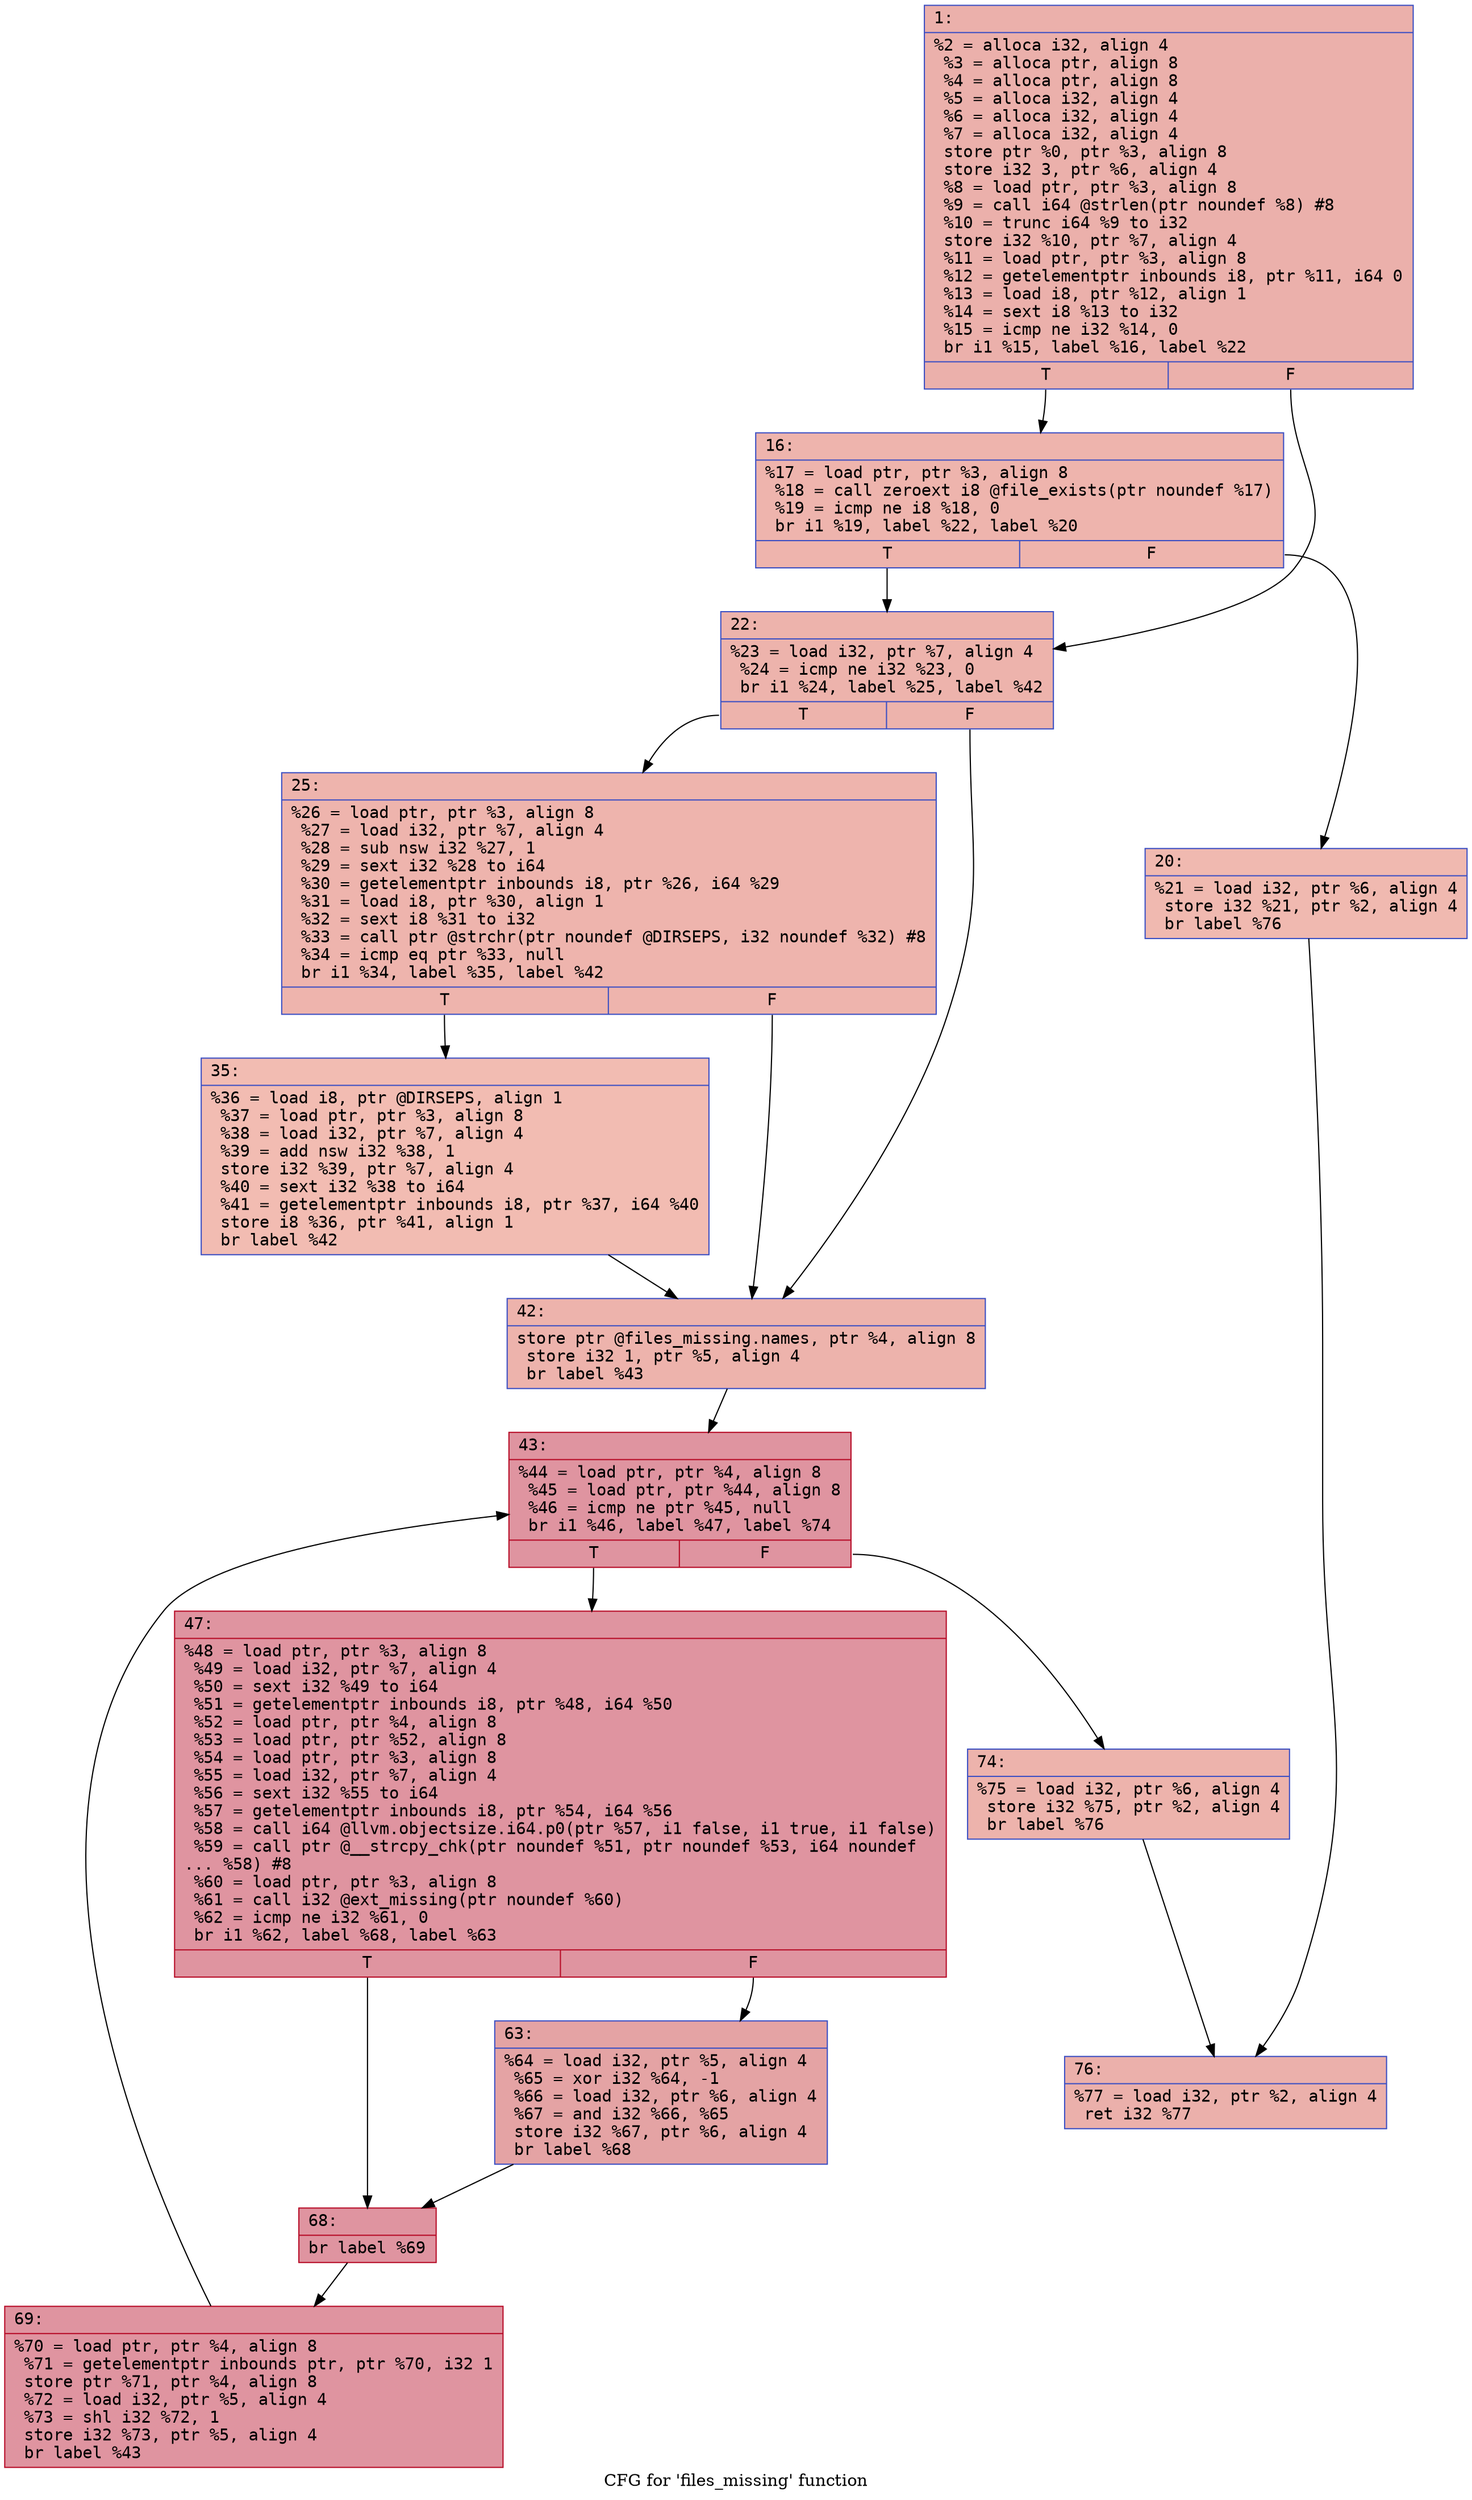 digraph "CFG for 'files_missing' function" {
	label="CFG for 'files_missing' function";

	Node0x60000196f070 [shape=record,color="#3d50c3ff", style=filled, fillcolor="#d24b4070" fontname="Courier",label="{1:\l|  %2 = alloca i32, align 4\l  %3 = alloca ptr, align 8\l  %4 = alloca ptr, align 8\l  %5 = alloca i32, align 4\l  %6 = alloca i32, align 4\l  %7 = alloca i32, align 4\l  store ptr %0, ptr %3, align 8\l  store i32 3, ptr %6, align 4\l  %8 = load ptr, ptr %3, align 8\l  %9 = call i64 @strlen(ptr noundef %8) #8\l  %10 = trunc i64 %9 to i32\l  store i32 %10, ptr %7, align 4\l  %11 = load ptr, ptr %3, align 8\l  %12 = getelementptr inbounds i8, ptr %11, i64 0\l  %13 = load i8, ptr %12, align 1\l  %14 = sext i8 %13 to i32\l  %15 = icmp ne i32 %14, 0\l  br i1 %15, label %16, label %22\l|{<s0>T|<s1>F}}"];
	Node0x60000196f070:s0 -> Node0x60000196f0c0[tooltip="1 -> 16\nProbability 62.50%" ];
	Node0x60000196f070:s1 -> Node0x60000196f160[tooltip="1 -> 22\nProbability 37.50%" ];
	Node0x60000196f0c0 [shape=record,color="#3d50c3ff", style=filled, fillcolor="#d8564670" fontname="Courier",label="{16:\l|  %17 = load ptr, ptr %3, align 8\l  %18 = call zeroext i8 @file_exists(ptr noundef %17)\l  %19 = icmp ne i8 %18, 0\l  br i1 %19, label %22, label %20\l|{<s0>T|<s1>F}}"];
	Node0x60000196f0c0:s0 -> Node0x60000196f160[tooltip="16 -> 22\nProbability 62.50%" ];
	Node0x60000196f0c0:s1 -> Node0x60000196f110[tooltip="16 -> 20\nProbability 37.50%" ];
	Node0x60000196f110 [shape=record,color="#3d50c3ff", style=filled, fillcolor="#de614d70" fontname="Courier",label="{20:\l|  %21 = load i32, ptr %6, align 4\l  store i32 %21, ptr %2, align 4\l  br label %76\l}"];
	Node0x60000196f110 -> Node0x60000196f480[tooltip="20 -> 76\nProbability 100.00%" ];
	Node0x60000196f160 [shape=record,color="#3d50c3ff", style=filled, fillcolor="#d6524470" fontname="Courier",label="{22:\l|  %23 = load i32, ptr %7, align 4\l  %24 = icmp ne i32 %23, 0\l  br i1 %24, label %25, label %42\l|{<s0>T|<s1>F}}"];
	Node0x60000196f160:s0 -> Node0x60000196f1b0[tooltip="22 -> 25\nProbability 62.50%" ];
	Node0x60000196f160:s1 -> Node0x60000196f250[tooltip="22 -> 42\nProbability 37.50%" ];
	Node0x60000196f1b0 [shape=record,color="#3d50c3ff", style=filled, fillcolor="#d8564670" fontname="Courier",label="{25:\l|  %26 = load ptr, ptr %3, align 8\l  %27 = load i32, ptr %7, align 4\l  %28 = sub nsw i32 %27, 1\l  %29 = sext i32 %28 to i64\l  %30 = getelementptr inbounds i8, ptr %26, i64 %29\l  %31 = load i8, ptr %30, align 1\l  %32 = sext i8 %31 to i32\l  %33 = call ptr @strchr(ptr noundef @DIRSEPS, i32 noundef %32) #8\l  %34 = icmp eq ptr %33, null\l  br i1 %34, label %35, label %42\l|{<s0>T|<s1>F}}"];
	Node0x60000196f1b0:s0 -> Node0x60000196f200[tooltip="25 -> 35\nProbability 37.50%" ];
	Node0x60000196f1b0:s1 -> Node0x60000196f250[tooltip="25 -> 42\nProbability 62.50%" ];
	Node0x60000196f200 [shape=record,color="#3d50c3ff", style=filled, fillcolor="#e1675170" fontname="Courier",label="{35:\l|  %36 = load i8, ptr @DIRSEPS, align 1\l  %37 = load ptr, ptr %3, align 8\l  %38 = load i32, ptr %7, align 4\l  %39 = add nsw i32 %38, 1\l  store i32 %39, ptr %7, align 4\l  %40 = sext i32 %38 to i64\l  %41 = getelementptr inbounds i8, ptr %37, i64 %40\l  store i8 %36, ptr %41, align 1\l  br label %42\l}"];
	Node0x60000196f200 -> Node0x60000196f250[tooltip="35 -> 42\nProbability 100.00%" ];
	Node0x60000196f250 [shape=record,color="#3d50c3ff", style=filled, fillcolor="#d6524470" fontname="Courier",label="{42:\l|  store ptr @files_missing.names, ptr %4, align 8\l  store i32 1, ptr %5, align 4\l  br label %43\l}"];
	Node0x60000196f250 -> Node0x60000196f2a0[tooltip="42 -> 43\nProbability 100.00%" ];
	Node0x60000196f2a0 [shape=record,color="#b70d28ff", style=filled, fillcolor="#b70d2870" fontname="Courier",label="{43:\l|  %44 = load ptr, ptr %4, align 8\l  %45 = load ptr, ptr %44, align 8\l  %46 = icmp ne ptr %45, null\l  br i1 %46, label %47, label %74\l|{<s0>T|<s1>F}}"];
	Node0x60000196f2a0:s0 -> Node0x60000196f2f0[tooltip="43 -> 47\nProbability 96.88%" ];
	Node0x60000196f2a0:s1 -> Node0x60000196f430[tooltip="43 -> 74\nProbability 3.12%" ];
	Node0x60000196f2f0 [shape=record,color="#b70d28ff", style=filled, fillcolor="#b70d2870" fontname="Courier",label="{47:\l|  %48 = load ptr, ptr %3, align 8\l  %49 = load i32, ptr %7, align 4\l  %50 = sext i32 %49 to i64\l  %51 = getelementptr inbounds i8, ptr %48, i64 %50\l  %52 = load ptr, ptr %4, align 8\l  %53 = load ptr, ptr %52, align 8\l  %54 = load ptr, ptr %3, align 8\l  %55 = load i32, ptr %7, align 4\l  %56 = sext i32 %55 to i64\l  %57 = getelementptr inbounds i8, ptr %54, i64 %56\l  %58 = call i64 @llvm.objectsize.i64.p0(ptr %57, i1 false, i1 true, i1 false)\l  %59 = call ptr @__strcpy_chk(ptr noundef %51, ptr noundef %53, i64 noundef\l... %58) #8\l  %60 = load ptr, ptr %3, align 8\l  %61 = call i32 @ext_missing(ptr noundef %60)\l  %62 = icmp ne i32 %61, 0\l  br i1 %62, label %68, label %63\l|{<s0>T|<s1>F}}"];
	Node0x60000196f2f0:s0 -> Node0x60000196f390[tooltip="47 -> 68\nProbability 62.50%" ];
	Node0x60000196f2f0:s1 -> Node0x60000196f340[tooltip="47 -> 63\nProbability 37.50%" ];
	Node0x60000196f340 [shape=record,color="#3d50c3ff", style=filled, fillcolor="#c32e3170" fontname="Courier",label="{63:\l|  %64 = load i32, ptr %5, align 4\l  %65 = xor i32 %64, -1\l  %66 = load i32, ptr %6, align 4\l  %67 = and i32 %66, %65\l  store i32 %67, ptr %6, align 4\l  br label %68\l}"];
	Node0x60000196f340 -> Node0x60000196f390[tooltip="63 -> 68\nProbability 100.00%" ];
	Node0x60000196f390 [shape=record,color="#b70d28ff", style=filled, fillcolor="#b70d2870" fontname="Courier",label="{68:\l|  br label %69\l}"];
	Node0x60000196f390 -> Node0x60000196f3e0[tooltip="68 -> 69\nProbability 100.00%" ];
	Node0x60000196f3e0 [shape=record,color="#b70d28ff", style=filled, fillcolor="#b70d2870" fontname="Courier",label="{69:\l|  %70 = load ptr, ptr %4, align 8\l  %71 = getelementptr inbounds ptr, ptr %70, i32 1\l  store ptr %71, ptr %4, align 8\l  %72 = load i32, ptr %5, align 4\l  %73 = shl i32 %72, 1\l  store i32 %73, ptr %5, align 4\l  br label %43\l}"];
	Node0x60000196f3e0 -> Node0x60000196f2a0[tooltip="69 -> 43\nProbability 100.00%" ];
	Node0x60000196f430 [shape=record,color="#3d50c3ff", style=filled, fillcolor="#d6524470" fontname="Courier",label="{74:\l|  %75 = load i32, ptr %6, align 4\l  store i32 %75, ptr %2, align 4\l  br label %76\l}"];
	Node0x60000196f430 -> Node0x60000196f480[tooltip="74 -> 76\nProbability 100.00%" ];
	Node0x60000196f480 [shape=record,color="#3d50c3ff", style=filled, fillcolor="#d24b4070" fontname="Courier",label="{76:\l|  %77 = load i32, ptr %2, align 4\l  ret i32 %77\l}"];
}

